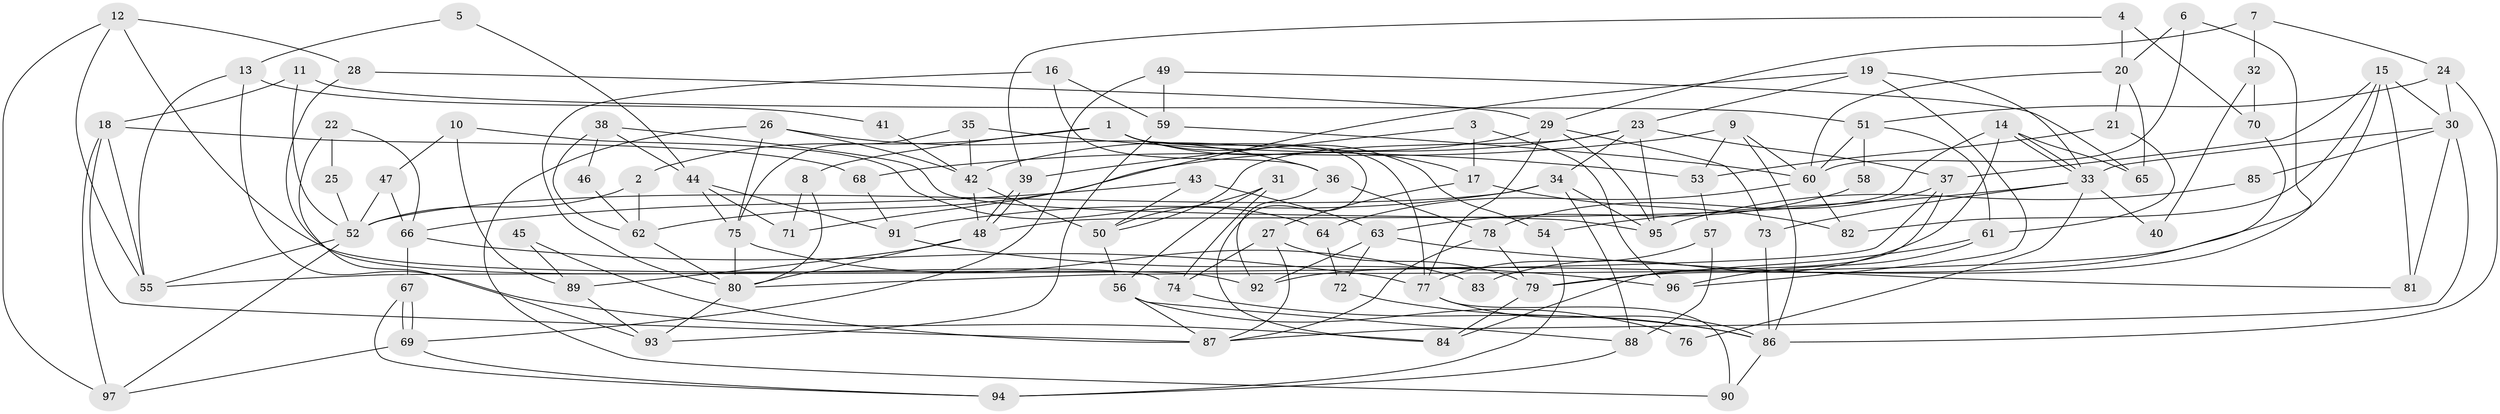 // coarse degree distribution, {7: 0.15254237288135594, 3: 0.2033898305084746, 2: 0.06779661016949153, 5: 0.13559322033898305, 4: 0.1864406779661017, 8: 0.05084745762711865, 6: 0.13559322033898305, 9: 0.05084745762711865, 10: 0.01694915254237288}
// Generated by graph-tools (version 1.1) at 2025/52/02/27/25 19:52:01]
// undirected, 97 vertices, 194 edges
graph export_dot {
graph [start="1"]
  node [color=gray90,style=filled];
  1;
  2;
  3;
  4;
  5;
  6;
  7;
  8;
  9;
  10;
  11;
  12;
  13;
  14;
  15;
  16;
  17;
  18;
  19;
  20;
  21;
  22;
  23;
  24;
  25;
  26;
  27;
  28;
  29;
  30;
  31;
  32;
  33;
  34;
  35;
  36;
  37;
  38;
  39;
  40;
  41;
  42;
  43;
  44;
  45;
  46;
  47;
  48;
  49;
  50;
  51;
  52;
  53;
  54;
  55;
  56;
  57;
  58;
  59;
  60;
  61;
  62;
  63;
  64;
  65;
  66;
  67;
  68;
  69;
  70;
  71;
  72;
  73;
  74;
  75;
  76;
  77;
  78;
  79;
  80;
  81;
  82;
  83;
  84;
  85;
  86;
  87;
  88;
  89;
  90;
  91;
  92;
  93;
  94;
  95;
  96;
  97;
  1 -- 8;
  1 -- 2;
  1 -- 17;
  1 -- 54;
  1 -- 77;
  1 -- 84;
  2 -- 52;
  2 -- 62;
  3 -- 96;
  3 -- 17;
  3 -- 39;
  4 -- 39;
  4 -- 20;
  4 -- 70;
  5 -- 44;
  5 -- 13;
  6 -- 80;
  6 -- 20;
  6 -- 60;
  7 -- 24;
  7 -- 29;
  7 -- 32;
  8 -- 80;
  8 -- 71;
  9 -- 60;
  9 -- 68;
  9 -- 53;
  9 -- 86;
  10 -- 64;
  10 -- 89;
  10 -- 47;
  11 -- 18;
  11 -- 52;
  11 -- 51;
  12 -- 55;
  12 -- 28;
  12 -- 92;
  12 -- 97;
  13 -- 84;
  13 -- 55;
  13 -- 41;
  14 -- 48;
  14 -- 33;
  14 -- 33;
  14 -- 65;
  14 -- 83;
  15 -- 37;
  15 -- 81;
  15 -- 30;
  15 -- 79;
  15 -- 82;
  16 -- 80;
  16 -- 59;
  16 -- 36;
  17 -- 82;
  17 -- 27;
  18 -- 55;
  18 -- 87;
  18 -- 68;
  18 -- 97;
  19 -- 33;
  19 -- 23;
  19 -- 71;
  19 -- 96;
  20 -- 21;
  20 -- 60;
  20 -- 65;
  21 -- 53;
  21 -- 61;
  22 -- 66;
  22 -- 93;
  22 -- 25;
  23 -- 34;
  23 -- 95;
  23 -- 37;
  23 -- 50;
  23 -- 62;
  24 -- 86;
  24 -- 30;
  24 -- 51;
  25 -- 52;
  26 -- 36;
  26 -- 42;
  26 -- 75;
  26 -- 90;
  27 -- 79;
  27 -- 74;
  27 -- 87;
  28 -- 29;
  28 -- 74;
  29 -- 73;
  29 -- 77;
  29 -- 42;
  29 -- 95;
  30 -- 33;
  30 -- 81;
  30 -- 85;
  30 -- 87;
  31 -- 74;
  31 -- 56;
  31 -- 50;
  32 -- 70;
  32 -- 40;
  33 -- 54;
  33 -- 40;
  33 -- 73;
  33 -- 76;
  34 -- 52;
  34 -- 95;
  34 -- 88;
  34 -- 91;
  35 -- 53;
  35 -- 42;
  35 -- 75;
  36 -- 78;
  36 -- 92;
  37 -- 78;
  37 -- 55;
  37 -- 84;
  38 -- 62;
  38 -- 44;
  38 -- 46;
  38 -- 95;
  39 -- 48;
  39 -- 48;
  41 -- 42;
  42 -- 50;
  42 -- 48;
  43 -- 66;
  43 -- 50;
  43 -- 63;
  44 -- 75;
  44 -- 91;
  44 -- 71;
  45 -- 89;
  45 -- 87;
  46 -- 62;
  47 -- 66;
  47 -- 52;
  48 -- 80;
  48 -- 89;
  49 -- 65;
  49 -- 69;
  49 -- 59;
  50 -- 56;
  51 -- 58;
  51 -- 60;
  51 -- 61;
  52 -- 97;
  52 -- 55;
  53 -- 57;
  54 -- 94;
  56 -- 87;
  56 -- 76;
  56 -- 88;
  57 -- 77;
  57 -- 88;
  58 -- 63;
  59 -- 60;
  59 -- 93;
  60 -- 64;
  60 -- 82;
  61 -- 79;
  61 -- 96;
  62 -- 80;
  63 -- 92;
  63 -- 72;
  63 -- 81;
  64 -- 72;
  66 -- 77;
  66 -- 67;
  67 -- 69;
  67 -- 69;
  67 -- 94;
  68 -- 91;
  69 -- 97;
  69 -- 94;
  70 -- 92;
  72 -- 86;
  73 -- 86;
  74 -- 86;
  75 -- 80;
  75 -- 83;
  77 -- 90;
  77 -- 86;
  78 -- 79;
  78 -- 87;
  79 -- 84;
  80 -- 93;
  85 -- 95;
  86 -- 90;
  88 -- 94;
  89 -- 93;
  91 -- 96;
}

